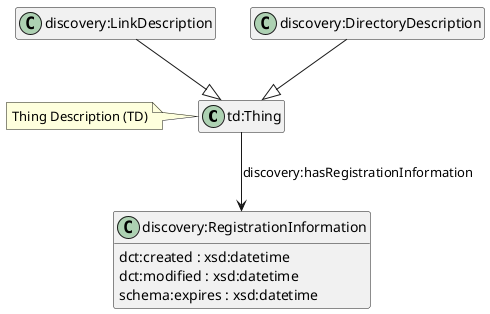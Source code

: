 @startuml
hide members
class "td:Thing"

class "discovery:RegistrationInformation" {
  dct:created : xsd:datetime
  dct:modified : xsd:datetime
  schema:expires : xsd:datetime
}


note left of "td:Thing" 
  Thing Description (TD)
end note


"td:Thing" --> "discovery:RegistrationInformation" : "discovery:hasRegistrationInformation"


"discovery:LinkDescription" --|> "td:Thing"
"discovery:DirectoryDescription" --|> "td:Thing"

show "discovery:RegistrationInformation" attributes
@enduml
